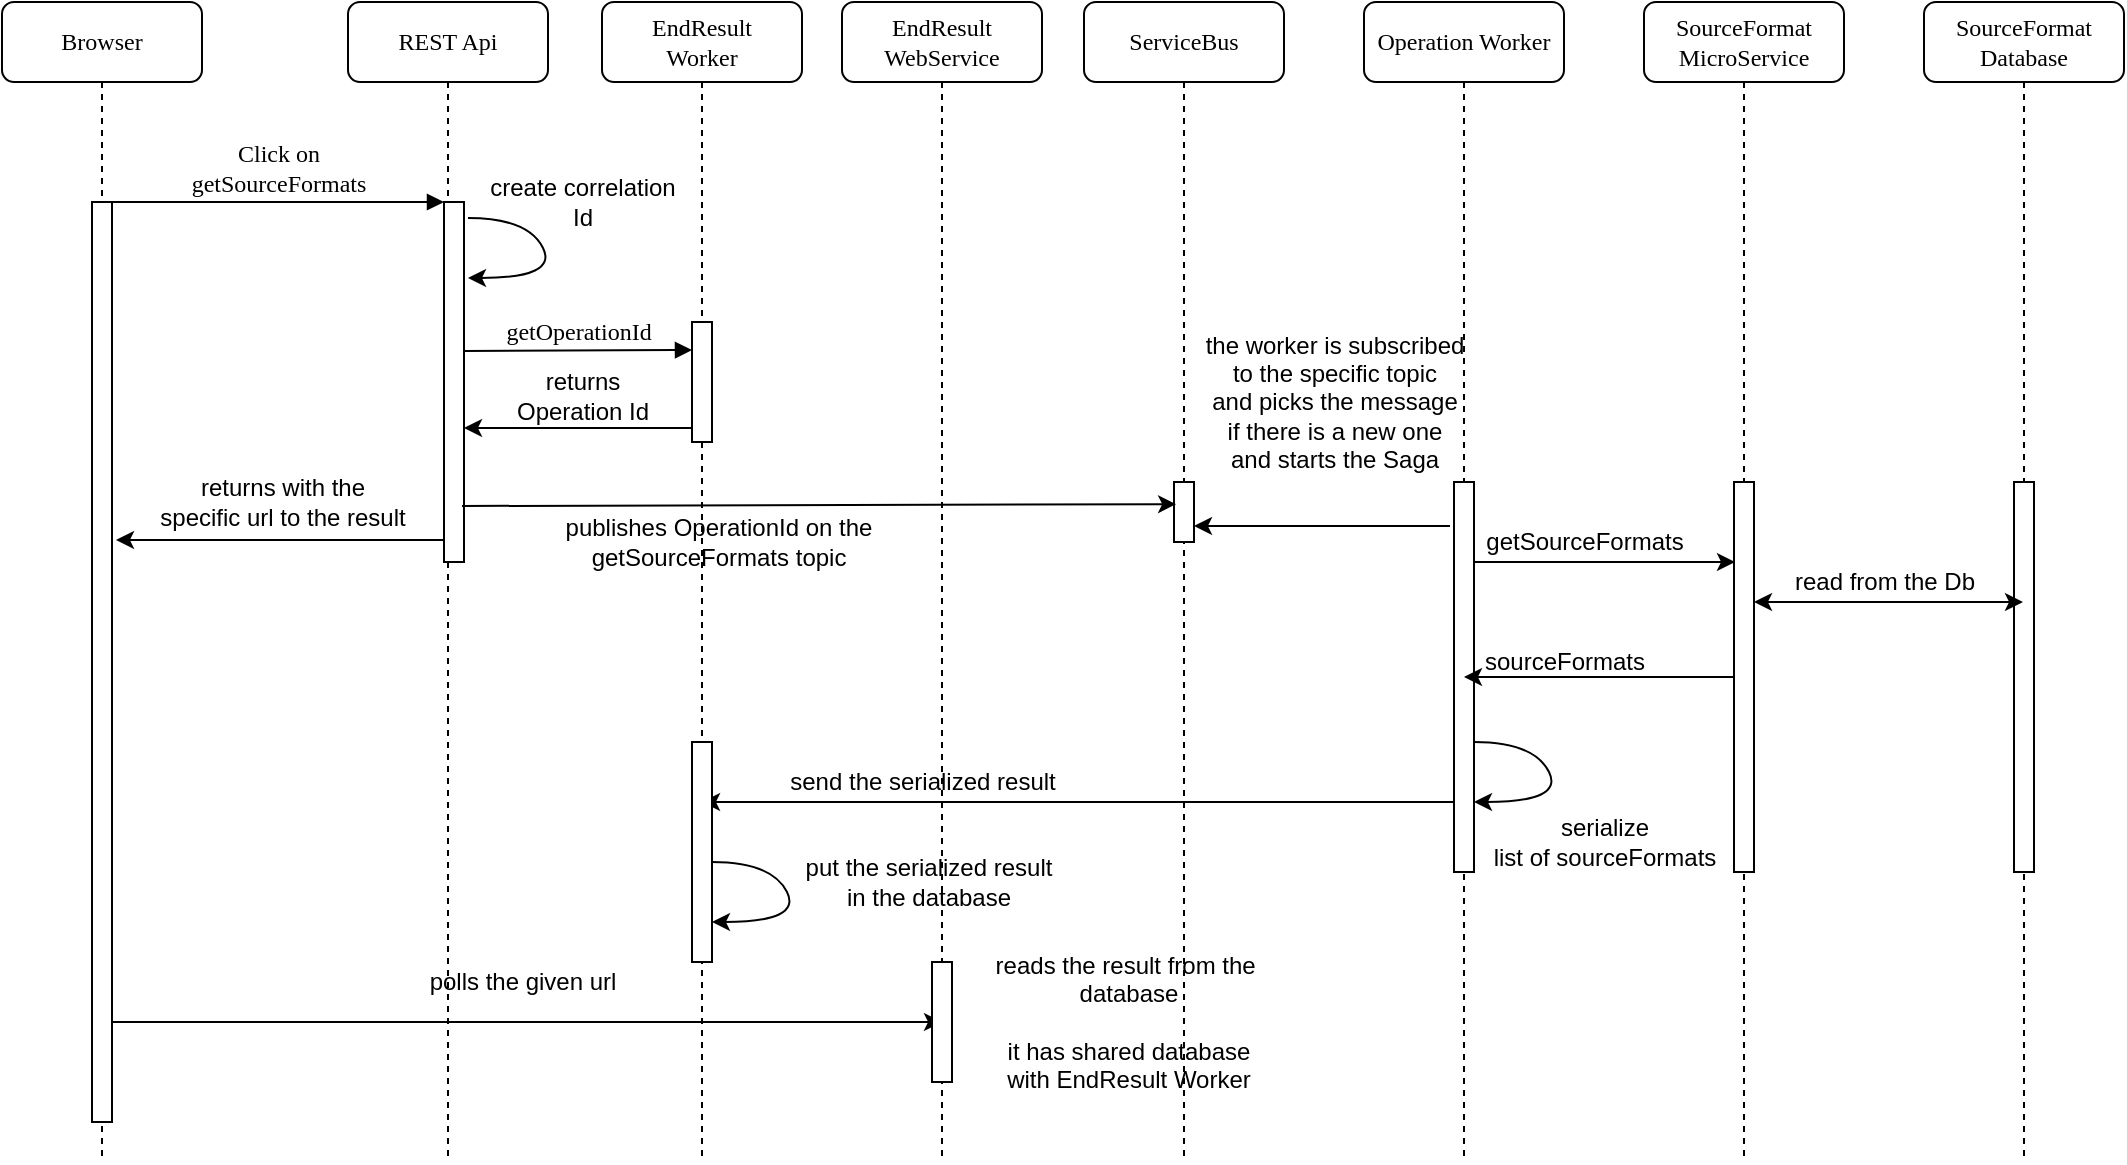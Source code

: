 <mxfile version="14.6.13" type="device"><diagram name="Page-1" id="13e1069c-82ec-6db2-03f1-153e76fe0fe0"><mxGraphModel dx="1219" dy="733" grid="1" gridSize="10" guides="1" tooltips="1" connect="1" arrows="1" fold="1" page="1" pageScale="1" pageWidth="1100" pageHeight="850" background="#ffffff" math="0" shadow="0"><root><mxCell id="0"/><mxCell id="1" parent="0"/><mxCell id="7baba1c4bc27f4b0-2" value="REST Api" style="shape=umlLifeline;perimeter=lifelinePerimeter;whiteSpace=wrap;html=1;container=1;collapsible=0;recursiveResize=0;outlineConnect=0;rounded=1;shadow=0;comic=0;labelBackgroundColor=none;strokeWidth=1;fontFamily=Verdana;fontSize=12;align=center;" parent="1" vertex="1"><mxGeometry x="273" y="80" width="100" height="580" as="geometry"/></mxCell><mxCell id="7baba1c4bc27f4b0-10" value="" style="html=1;points=[];perimeter=orthogonalPerimeter;rounded=0;shadow=0;comic=0;labelBackgroundColor=none;strokeWidth=1;fontFamily=Verdana;fontSize=12;align=center;" parent="7baba1c4bc27f4b0-2" vertex="1"><mxGeometry x="48" y="100" width="10" height="180" as="geometry"/></mxCell><mxCell id="7baba1c4bc27f4b0-3" value="EndResult&lt;br&gt;Worker" style="shape=umlLifeline;perimeter=lifelinePerimeter;whiteSpace=wrap;html=1;container=1;collapsible=0;recursiveResize=0;outlineConnect=0;rounded=1;shadow=0;comic=0;labelBackgroundColor=none;strokeWidth=1;fontFamily=Verdana;fontSize=12;align=center;" parent="1" vertex="1"><mxGeometry x="400" y="80" width="100" height="580" as="geometry"/></mxCell><mxCell id="7baba1c4bc27f4b0-13" value="" style="html=1;points=[];perimeter=orthogonalPerimeter;rounded=0;shadow=0;comic=0;labelBackgroundColor=none;strokeWidth=1;fontFamily=Verdana;fontSize=12;align=center;" parent="7baba1c4bc27f4b0-3" vertex="1"><mxGeometry x="45" y="160" width="10" height="60" as="geometry"/></mxCell><mxCell id="7baba1c4bc27f4b0-4" value="ServiceBus" style="shape=umlLifeline;perimeter=lifelinePerimeter;whiteSpace=wrap;html=1;container=1;collapsible=0;recursiveResize=0;outlineConnect=0;rounded=1;shadow=0;comic=0;labelBackgroundColor=none;strokeWidth=1;fontFamily=Verdana;fontSize=12;align=center;" parent="1" vertex="1"><mxGeometry x="641" y="80" width="100" height="580" as="geometry"/></mxCell><mxCell id="7baba1c4bc27f4b0-5" value="Operation Worker" style="shape=umlLifeline;perimeter=lifelinePerimeter;whiteSpace=wrap;html=1;container=1;collapsible=0;recursiveResize=0;outlineConnect=0;rounded=1;shadow=0;comic=0;labelBackgroundColor=none;strokeWidth=1;fontFamily=Verdana;fontSize=12;align=center;" parent="1" vertex="1"><mxGeometry x="781" y="80" width="100" height="580" as="geometry"/></mxCell><mxCell id="7baba1c4bc27f4b0-6" value="SourceFormat&lt;br&gt;MicroService" style="shape=umlLifeline;perimeter=lifelinePerimeter;whiteSpace=wrap;html=1;container=1;collapsible=0;recursiveResize=0;outlineConnect=0;rounded=1;shadow=0;comic=0;labelBackgroundColor=none;strokeWidth=1;fontFamily=Verdana;fontSize=12;align=center;" parent="1" vertex="1"><mxGeometry x="921" y="80" width="100" height="580" as="geometry"/></mxCell><mxCell id="7baba1c4bc27f4b0-7" value="SourceFormat&lt;br&gt;Database" style="shape=umlLifeline;perimeter=lifelinePerimeter;whiteSpace=wrap;html=1;container=1;collapsible=0;recursiveResize=0;outlineConnect=0;rounded=1;shadow=0;comic=0;labelBackgroundColor=none;strokeWidth=1;fontFamily=Verdana;fontSize=12;align=center;" parent="1" vertex="1"><mxGeometry x="1061" y="80" width="100" height="580" as="geometry"/></mxCell><mxCell id="7baba1c4bc27f4b0-8" value="Browser" style="shape=umlLifeline;perimeter=lifelinePerimeter;whiteSpace=wrap;html=1;container=1;collapsible=0;recursiveResize=0;outlineConnect=0;rounded=1;shadow=0;comic=0;labelBackgroundColor=none;strokeWidth=1;fontFamily=Verdana;fontSize=12;align=center;" parent="1" vertex="1"><mxGeometry x="100" y="80" width="100" height="580" as="geometry"/></mxCell><mxCell id="7JE0I96CduKQaGBNbKI3-8" value="" style="edgeStyle=orthogonalEdgeStyle;rounded=0;orthogonalLoop=1;jettySize=auto;html=1;" parent="7baba1c4bc27f4b0-8" source="7baba1c4bc27f4b0-9" edge="1"><mxGeometry relative="1" as="geometry"><mxPoint x="470" y="510" as="targetPoint"/><Array as="points"><mxPoint x="160" y="510"/><mxPoint x="160" y="510"/></Array></mxGeometry></mxCell><mxCell id="7baba1c4bc27f4b0-9" value="" style="html=1;points=[];perimeter=orthogonalPerimeter;rounded=0;shadow=0;comic=0;labelBackgroundColor=none;strokeWidth=1;fontFamily=Verdana;fontSize=12;align=center;" parent="7baba1c4bc27f4b0-8" vertex="1"><mxGeometry x="45" y="100" width="10" height="460" as="geometry"/></mxCell><mxCell id="7baba1c4bc27f4b0-16" value="" style="html=1;points=[];perimeter=orthogonalPerimeter;rounded=0;shadow=0;comic=0;labelBackgroundColor=none;strokeWidth=1;fontFamily=Verdana;fontSize=12;align=center;" parent="1" vertex="1"><mxGeometry x="686" y="320" width="10" height="30" as="geometry"/></mxCell><mxCell id="Q7OEg1Al7BgSQ0yUdVTL-14" value="" style="edgeStyle=orthogonalEdgeStyle;rounded=0;orthogonalLoop=1;jettySize=auto;html=1;" parent="1" edge="1"><mxGeometry relative="1" as="geometry"><mxPoint x="832" y="360.04" as="sourcePoint"/><mxPoint x="966.5" y="360.04" as="targetPoint"/><Array as="points"><mxPoint x="907" y="360"/><mxPoint x="907" y="360"/></Array></mxGeometry></mxCell><mxCell id="Q7OEg1Al7BgSQ0yUdVTL-27" value="" style="edgeStyle=orthogonalEdgeStyle;rounded=0;orthogonalLoop=1;jettySize=auto;html=1;" parent="1" source="7baba1c4bc27f4b0-19" target="7baba1c4bc27f4b0-3" edge="1"><mxGeometry relative="1" as="geometry"><Array as="points"><mxPoint x="660" y="480"/><mxPoint x="660" y="480"/></Array></mxGeometry></mxCell><mxCell id="7baba1c4bc27f4b0-19" value="" style="html=1;points=[];perimeter=orthogonalPerimeter;rounded=0;shadow=0;comic=0;labelBackgroundColor=none;strokeWidth=1;fontFamily=Verdana;fontSize=12;align=center;" parent="1" vertex="1"><mxGeometry x="826" y="320" width="10" height="195" as="geometry"/></mxCell><mxCell id="7baba1c4bc27f4b0-11" value="Click on &lt;br&gt;getSourceFormats" style="html=1;verticalAlign=bottom;endArrow=block;entryX=0;entryY=0;labelBackgroundColor=none;fontFamily=Verdana;fontSize=12;edgeStyle=elbowEdgeStyle;elbow=vertical;" parent="1" source="7baba1c4bc27f4b0-9" target="7baba1c4bc27f4b0-10" edge="1"><mxGeometry relative="1" as="geometry"><mxPoint x="220" y="190" as="sourcePoint"/></mxGeometry></mxCell><mxCell id="7baba1c4bc27f4b0-14" value="getOperationId" style="html=1;verticalAlign=bottom;endArrow=block;entryX=0;entryY=0;labelBackgroundColor=none;fontFamily=Verdana;fontSize=12;edgeStyle=elbowEdgeStyle;elbow=vertical;" parent="1" edge="1"><mxGeometry relative="1" as="geometry"><mxPoint x="331" y="254.476" as="sourcePoint"/><mxPoint x="445" y="254" as="targetPoint"/></mxGeometry></mxCell><mxCell id="Q7OEg1Al7BgSQ0yUdVTL-2" value="" style="endArrow=classic;html=1;exitX=0;exitY=0.19;exitDx=0;exitDy=0;exitPerimeter=0;" parent="1" edge="1"><mxGeometry width="50" height="50" relative="1" as="geometry"><mxPoint x="445" y="293" as="sourcePoint"/><mxPoint x="331" y="293" as="targetPoint"/></mxGeometry></mxCell><mxCell id="Q7OEg1Al7BgSQ0yUdVTL-4" value="" style="endArrow=classic;html=1;entryX=0.105;entryY=0.302;entryDx=0;entryDy=0;entryPerimeter=0;" parent="1" edge="1"><mxGeometry width="50" height="50" relative="1" as="geometry"><mxPoint x="330" y="332" as="sourcePoint"/><mxPoint x="687.05" y="331.06" as="targetPoint"/></mxGeometry></mxCell><mxCell id="Q7OEg1Al7BgSQ0yUdVTL-5" value="returns&lt;br&gt;Operation Id&lt;br&gt;" style="text;html=1;align=center;verticalAlign=middle;resizable=0;points=[];autosize=1;strokeColor=none;" parent="1" vertex="1"><mxGeometry x="350" y="262" width="80" height="30" as="geometry"/></mxCell><mxCell id="Q7OEg1Al7BgSQ0yUdVTL-6" value="publishes OperationId on the &lt;br&gt;getSourceFormats topic" style="text;html=1;align=center;verticalAlign=middle;resizable=0;points=[];autosize=1;strokeColor=none;" parent="1" vertex="1"><mxGeometry x="373" y="335" width="170" height="30" as="geometry"/></mxCell><mxCell id="Q7OEg1Al7BgSQ0yUdVTL-7" value="" style="endArrow=classic;html=1;exitX=0;exitY=0.19;exitDx=0;exitDy=0;exitPerimeter=0;" parent="1" edge="1"><mxGeometry width="50" height="50" relative="1" as="geometry"><mxPoint x="321" y="349" as="sourcePoint"/><mxPoint x="157" y="349" as="targetPoint"/></mxGeometry></mxCell><mxCell id="Q7OEg1Al7BgSQ0yUdVTL-8" value="returns with the&lt;br&gt;specific url to the result" style="text;html=1;align=center;verticalAlign=middle;resizable=0;points=[];autosize=1;strokeColor=none;" parent="1" vertex="1"><mxGeometry x="170" y="315" width="140" height="30" as="geometry"/></mxCell><mxCell id="Q7OEg1Al7BgSQ0yUdVTL-9" value="" style="endArrow=classic;html=1;exitX=-0.2;exitY=0.6;exitDx=0;exitDy=0;exitPerimeter=0;" parent="1" edge="1"><mxGeometry width="50" height="50" relative="1" as="geometry"><mxPoint x="824" y="342" as="sourcePoint"/><mxPoint x="696" y="342" as="targetPoint"/></mxGeometry></mxCell><mxCell id="Q7OEg1Al7BgSQ0yUdVTL-10" value="the worker is subscribed&lt;br&gt;to the specific topic&lt;br&gt;and picks the message&lt;br&gt;if there is a new one&lt;br&gt;and starts the Saga" style="text;html=1;align=center;verticalAlign=middle;resizable=0;points=[];autosize=1;strokeColor=none;" parent="1" vertex="1"><mxGeometry x="696" y="240" width="140" height="80" as="geometry"/></mxCell><mxCell id="Q7OEg1Al7BgSQ0yUdVTL-16" value="" style="edgeStyle=orthogonalEdgeStyle;rounded=0;orthogonalLoop=1;jettySize=auto;html=1;" parent="1" source="Q7OEg1Al7BgSQ0yUdVTL-13" target="7baba1c4bc27f4b0-5" edge="1"><mxGeometry relative="1" as="geometry"><Array as="points"><mxPoint x="901" y="418"/><mxPoint x="901" y="418"/></Array></mxGeometry></mxCell><mxCell id="Q7OEg1Al7BgSQ0yUdVTL-13" value="" style="html=1;points=[];perimeter=orthogonalPerimeter;rounded=0;shadow=0;comic=0;labelBackgroundColor=none;strokeWidth=1;fontFamily=Verdana;fontSize=12;align=center;" parent="1" vertex="1"><mxGeometry x="966" y="320" width="10" height="195" as="geometry"/></mxCell><mxCell id="Q7OEg1Al7BgSQ0yUdVTL-15" value="getSourceFormats" style="text;html=1;align=center;verticalAlign=middle;resizable=0;points=[];autosize=1;strokeColor=none;" parent="1" vertex="1"><mxGeometry x="836" y="340" width="110" height="20" as="geometry"/></mxCell><mxCell id="Q7OEg1Al7BgSQ0yUdVTL-17" value="" style="html=1;points=[];perimeter=orthogonalPerimeter;rounded=0;shadow=0;comic=0;labelBackgroundColor=none;strokeWidth=1;fontFamily=Verdana;fontSize=12;align=center;" parent="1" vertex="1"><mxGeometry x="1106" y="320" width="10" height="195" as="geometry"/></mxCell><mxCell id="Q7OEg1Al7BgSQ0yUdVTL-19" value="" style="endArrow=classic;startArrow=classic;html=1;" parent="1" source="Q7OEg1Al7BgSQ0yUdVTL-13" target="7baba1c4bc27f4b0-7" edge="1"><mxGeometry width="50" height="50" relative="1" as="geometry"><mxPoint x="1001" y="410" as="sourcePoint"/><mxPoint x="1051" y="360" as="targetPoint"/><Array as="points"><mxPoint x="1051" y="380"/></Array></mxGeometry></mxCell><mxCell id="Q7OEg1Al7BgSQ0yUdVTL-20" value="read from the Db" style="text;html=1;align=center;verticalAlign=middle;resizable=0;points=[];autosize=1;strokeColor=none;" parent="1" vertex="1"><mxGeometry x="986" y="360" width="110" height="20" as="geometry"/></mxCell><mxCell id="Q7OEg1Al7BgSQ0yUdVTL-21" value="sourceFormats" style="text;html=1;align=center;verticalAlign=middle;resizable=0;points=[];autosize=1;strokeColor=none;" parent="1" vertex="1"><mxGeometry x="831" y="400" width="100" height="20" as="geometry"/></mxCell><mxCell id="Q7OEg1Al7BgSQ0yUdVTL-25" value="" style="curved=1;endArrow=classic;html=1;" parent="1" target="7baba1c4bc27f4b0-19" edge="1"><mxGeometry width="50" height="50" relative="1" as="geometry"><mxPoint x="836" y="450" as="sourcePoint"/><mxPoint x="866" y="500" as="targetPoint"/><Array as="points"><mxPoint x="866" y="450"/><mxPoint x="881" y="480"/></Array></mxGeometry></mxCell><mxCell id="Q7OEg1Al7BgSQ0yUdVTL-26" value="serialize &lt;br&gt;list of sourceFormats" style="text;html=1;align=center;verticalAlign=middle;resizable=0;points=[];autosize=1;strokeColor=none;" parent="1" vertex="1"><mxGeometry x="836" y="485" width="130" height="30" as="geometry"/></mxCell><mxCell id="Q7OEg1Al7BgSQ0yUdVTL-28" value="" style="html=1;points=[];perimeter=orthogonalPerimeter;rounded=0;shadow=0;comic=0;labelBackgroundColor=none;strokeWidth=1;fontFamily=Verdana;fontSize=12;align=center;" parent="1" vertex="1"><mxGeometry x="445" y="450" width="10" height="110" as="geometry"/></mxCell><mxCell id="Q7OEg1Al7BgSQ0yUdVTL-29" value="send the serialized result" style="text;html=1;align=center;verticalAlign=middle;resizable=0;points=[];autosize=1;strokeColor=none;" parent="1" vertex="1"><mxGeometry x="485" y="460" width="150" height="20" as="geometry"/></mxCell><mxCell id="Q7OEg1Al7BgSQ0yUdVTL-30" value="" style="curved=1;endArrow=classic;html=1;" parent="1" edge="1"><mxGeometry width="50" height="50" relative="1" as="geometry"><mxPoint x="455" y="510" as="sourcePoint"/><mxPoint x="455" y="540" as="targetPoint"/><Array as="points"><mxPoint x="485" y="510"/><mxPoint x="500" y="540"/></Array></mxGeometry></mxCell><mxCell id="Q7OEg1Al7BgSQ0yUdVTL-31" value="put the serialized result&lt;br&gt;in the database" style="text;html=1;align=center;verticalAlign=middle;resizable=0;points=[];autosize=1;strokeColor=none;" parent="1" vertex="1"><mxGeometry x="493" y="505" width="140" height="30" as="geometry"/></mxCell><mxCell id="7JE0I96CduKQaGBNbKI3-1" value="EndResult&lt;br&gt;WebService" style="shape=umlLifeline;perimeter=lifelinePerimeter;whiteSpace=wrap;html=1;container=1;collapsible=0;recursiveResize=0;outlineConnect=0;rounded=1;shadow=0;comic=0;labelBackgroundColor=none;strokeWidth=1;fontFamily=Verdana;fontSize=12;align=center;" parent="1" vertex="1"><mxGeometry x="520" y="80" width="100" height="580" as="geometry"/></mxCell><mxCell id="7JE0I96CduKQaGBNbKI3-3" value="" style="html=1;points=[];perimeter=orthogonalPerimeter;rounded=0;shadow=0;comic=0;labelBackgroundColor=none;strokeWidth=1;fontFamily=Verdana;fontSize=12;align=center;" parent="1" vertex="1"><mxGeometry x="565" y="560" width="10" height="60" as="geometry"/></mxCell><mxCell id="7JE0I96CduKQaGBNbKI3-4" value="" style="curved=1;endArrow=classic;html=1;" parent="1" edge="1"><mxGeometry width="50" height="50" relative="1" as="geometry"><mxPoint x="333" y="188" as="sourcePoint"/><mxPoint x="333" y="218" as="targetPoint"/><Array as="points"><mxPoint x="363" y="188"/><mxPoint x="378" y="218"/></Array></mxGeometry></mxCell><mxCell id="7JE0I96CduKQaGBNbKI3-6" value="create correlation&lt;br&gt;Id" style="text;html=1;align=center;verticalAlign=middle;resizable=0;points=[];autosize=1;strokeColor=none;" parent="1" vertex="1"><mxGeometry x="335" y="165" width="110" height="30" as="geometry"/></mxCell><mxCell id="7JE0I96CduKQaGBNbKI3-9" value="polls the given url" style="text;html=1;align=center;verticalAlign=middle;resizable=0;points=[];autosize=1;strokeColor=none;" parent="1" vertex="1"><mxGeometry x="305" y="560" width="110" height="20" as="geometry"/></mxCell><mxCell id="7JE0I96CduKQaGBNbKI3-10" value="reads the result from the&amp;nbsp;&lt;br&gt;database&lt;br&gt;&lt;br&gt;it has shared database&lt;br&gt;with EndResult Worker" style="text;html=1;align=center;verticalAlign=middle;resizable=0;points=[];autosize=1;strokeColor=none;" parent="1" vertex="1"><mxGeometry x="588" y="550" width="150" height="80" as="geometry"/></mxCell></root></mxGraphModel></diagram></mxfile>